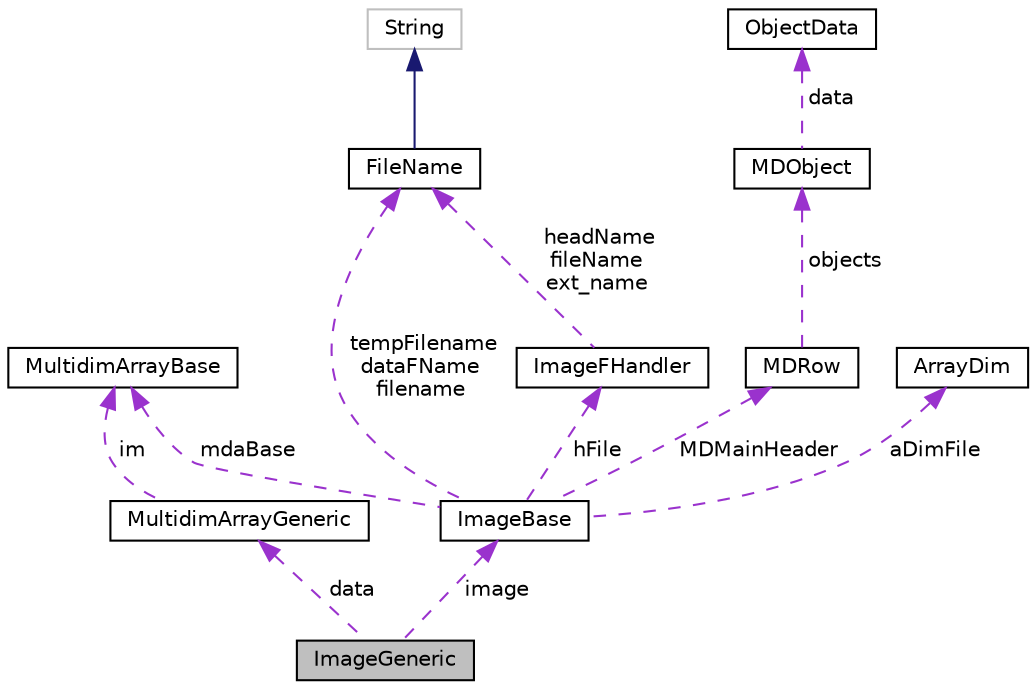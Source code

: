 digraph "ImageGeneric"
{
  edge [fontname="Helvetica",fontsize="10",labelfontname="Helvetica",labelfontsize="10"];
  node [fontname="Helvetica",fontsize="10",shape=record];
  Node1 [label="ImageGeneric",height=0.2,width=0.4,color="black", fillcolor="grey75", style="filled", fontcolor="black"];
  Node2 -> Node1 [dir="back",color="darkorchid3",fontsize="10",style="dashed",label=" image" ,fontname="Helvetica"];
  Node2 [label="ImageBase",height=0.2,width=0.4,color="black", fillcolor="white", style="filled",URL="$classImageBase.html",tooltip="Image base class. "];
  Node3 -> Node2 [dir="back",color="darkorchid3",fontsize="10",style="dashed",label=" mdaBase" ,fontname="Helvetica"];
  Node3 [label="MultidimArrayBase",height=0.2,width=0.4,color="black", fillcolor="white", style="filled",URL="$classMultidimArrayBase.html"];
  Node4 -> Node2 [dir="back",color="darkorchid3",fontsize="10",style="dashed",label=" hFile" ,fontname="Helvetica"];
  Node4 [label="ImageFHandler",height=0.2,width=0.4,color="black", fillcolor="white", style="filled",URL="$structImageFHandler.html"];
  Node5 -> Node4 [dir="back",color="darkorchid3",fontsize="10",style="dashed",label=" headName\nfileName\next_name" ,fontname="Helvetica"];
  Node5 [label="FileName",height=0.2,width=0.4,color="black", fillcolor="white", style="filled",URL="$classFileName.html"];
  Node6 -> Node5 [dir="back",color="midnightblue",fontsize="10",style="solid",fontname="Helvetica"];
  Node6 [label="String",height=0.2,width=0.4,color="grey75", fillcolor="white", style="filled"];
  Node7 -> Node2 [dir="back",color="darkorchid3",fontsize="10",style="dashed",label=" MDMainHeader" ,fontname="Helvetica"];
  Node7 [label="MDRow",height=0.2,width=0.4,color="black", fillcolor="white", style="filled",URL="$classMDRow.html"];
  Node8 -> Node7 [dir="back",color="darkorchid3",fontsize="10",style="dashed",label=" objects" ,fontname="Helvetica"];
  Node8 [label="MDObject",height=0.2,width=0.4,color="black", fillcolor="white", style="filled",URL="$classMDObject.html"];
  Node9 -> Node8 [dir="back",color="darkorchid3",fontsize="10",style="dashed",label=" data" ,fontname="Helvetica"];
  Node9 [label="ObjectData",height=0.2,width=0.4,color="black", fillcolor="white", style="filled",URL="$unionObjectData.html"];
  Node10 -> Node2 [dir="back",color="darkorchid3",fontsize="10",style="dashed",label=" aDimFile" ,fontname="Helvetica"];
  Node10 [label="ArrayDim",height=0.2,width=0.4,color="black", fillcolor="white", style="filled",URL="$structArrayDim.html"];
  Node5 -> Node2 [dir="back",color="darkorchid3",fontsize="10",style="dashed",label=" tempFilename\ndataFName\nfilename" ,fontname="Helvetica"];
  Node11 -> Node1 [dir="back",color="darkorchid3",fontsize="10",style="dashed",label=" data" ,fontname="Helvetica"];
  Node11 [label="MultidimArrayGeneric",height=0.2,width=0.4,color="black", fillcolor="white", style="filled",URL="$classMultidimArrayGeneric.html"];
  Node3 -> Node11 [dir="back",color="darkorchid3",fontsize="10",style="dashed",label=" im" ,fontname="Helvetica"];
}
